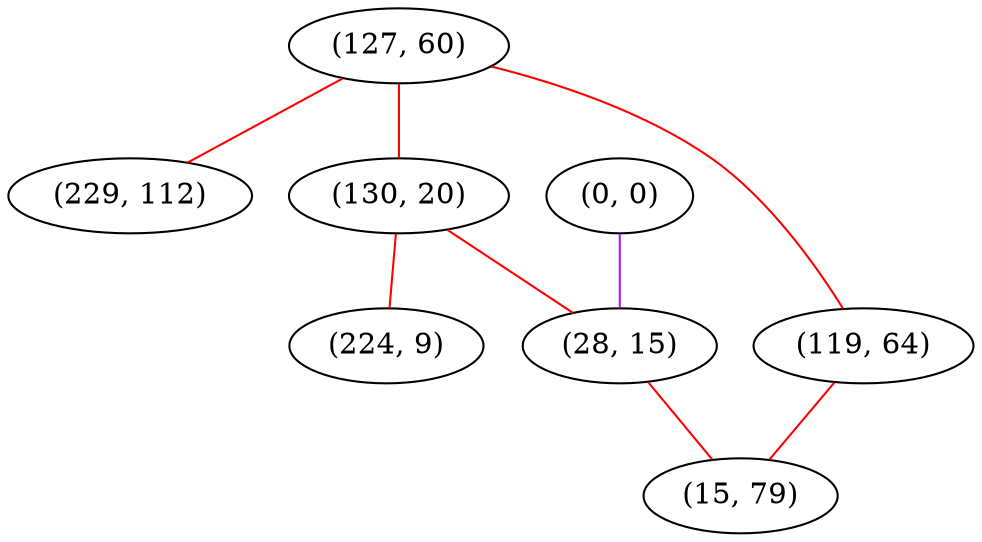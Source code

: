 graph "" {
"(127, 60)";
"(0, 0)";
"(229, 112)";
"(130, 20)";
"(28, 15)";
"(119, 64)";
"(224, 9)";
"(15, 79)";
"(127, 60)" -- "(119, 64)"  [color=red, key=0, weight=1];
"(127, 60)" -- "(130, 20)"  [color=red, key=0, weight=1];
"(127, 60)" -- "(229, 112)"  [color=red, key=0, weight=1];
"(0, 0)" -- "(28, 15)"  [color=purple, key=0, weight=4];
"(130, 20)" -- "(224, 9)"  [color=red, key=0, weight=1];
"(130, 20)" -- "(28, 15)"  [color=red, key=0, weight=1];
"(28, 15)" -- "(15, 79)"  [color=red, key=0, weight=1];
"(119, 64)" -- "(15, 79)"  [color=red, key=0, weight=1];
}
